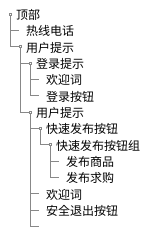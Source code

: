 @startsalt
{
    {T
        + 顶部
        ++ 热线电话
        ++ 用户提示
        +++ 登录提示
        ++++ 欢迎词
        ++++ 登录按钮
        +++ 用户提示
        ++++ 快速发布按钮
        +++++ 快速发布按钮组
        ++++++ 发布商品
        ++++++ 发布求购
        ++++ 欢迎词
        ++++ 安全退出按钮
        ++++ 
    }
}
@endsalt